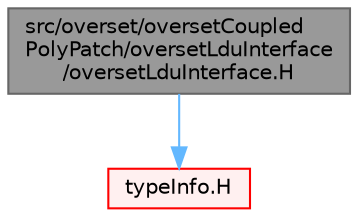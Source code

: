 digraph "src/overset/oversetCoupledPolyPatch/oversetLduInterface/oversetLduInterface.H"
{
 // LATEX_PDF_SIZE
  bgcolor="transparent";
  edge [fontname=Helvetica,fontsize=10,labelfontname=Helvetica,labelfontsize=10];
  node [fontname=Helvetica,fontsize=10,shape=box,height=0.2,width=0.4];
  Node1 [id="Node000001",label="src/overset/oversetCoupled\lPolyPatch/oversetLduInterface\l/oversetLduInterface.H",height=0.2,width=0.4,color="gray40", fillcolor="grey60", style="filled", fontcolor="black",tooltip=" "];
  Node1 -> Node2 [id="edge1_Node000001_Node000002",color="steelblue1",style="solid",tooltip=" "];
  Node2 [id="Node000002",label="typeInfo.H",height=0.2,width=0.4,color="red", fillcolor="#FFF0F0", style="filled",URL="$typeInfo_8H.html",tooltip=" "];
}
